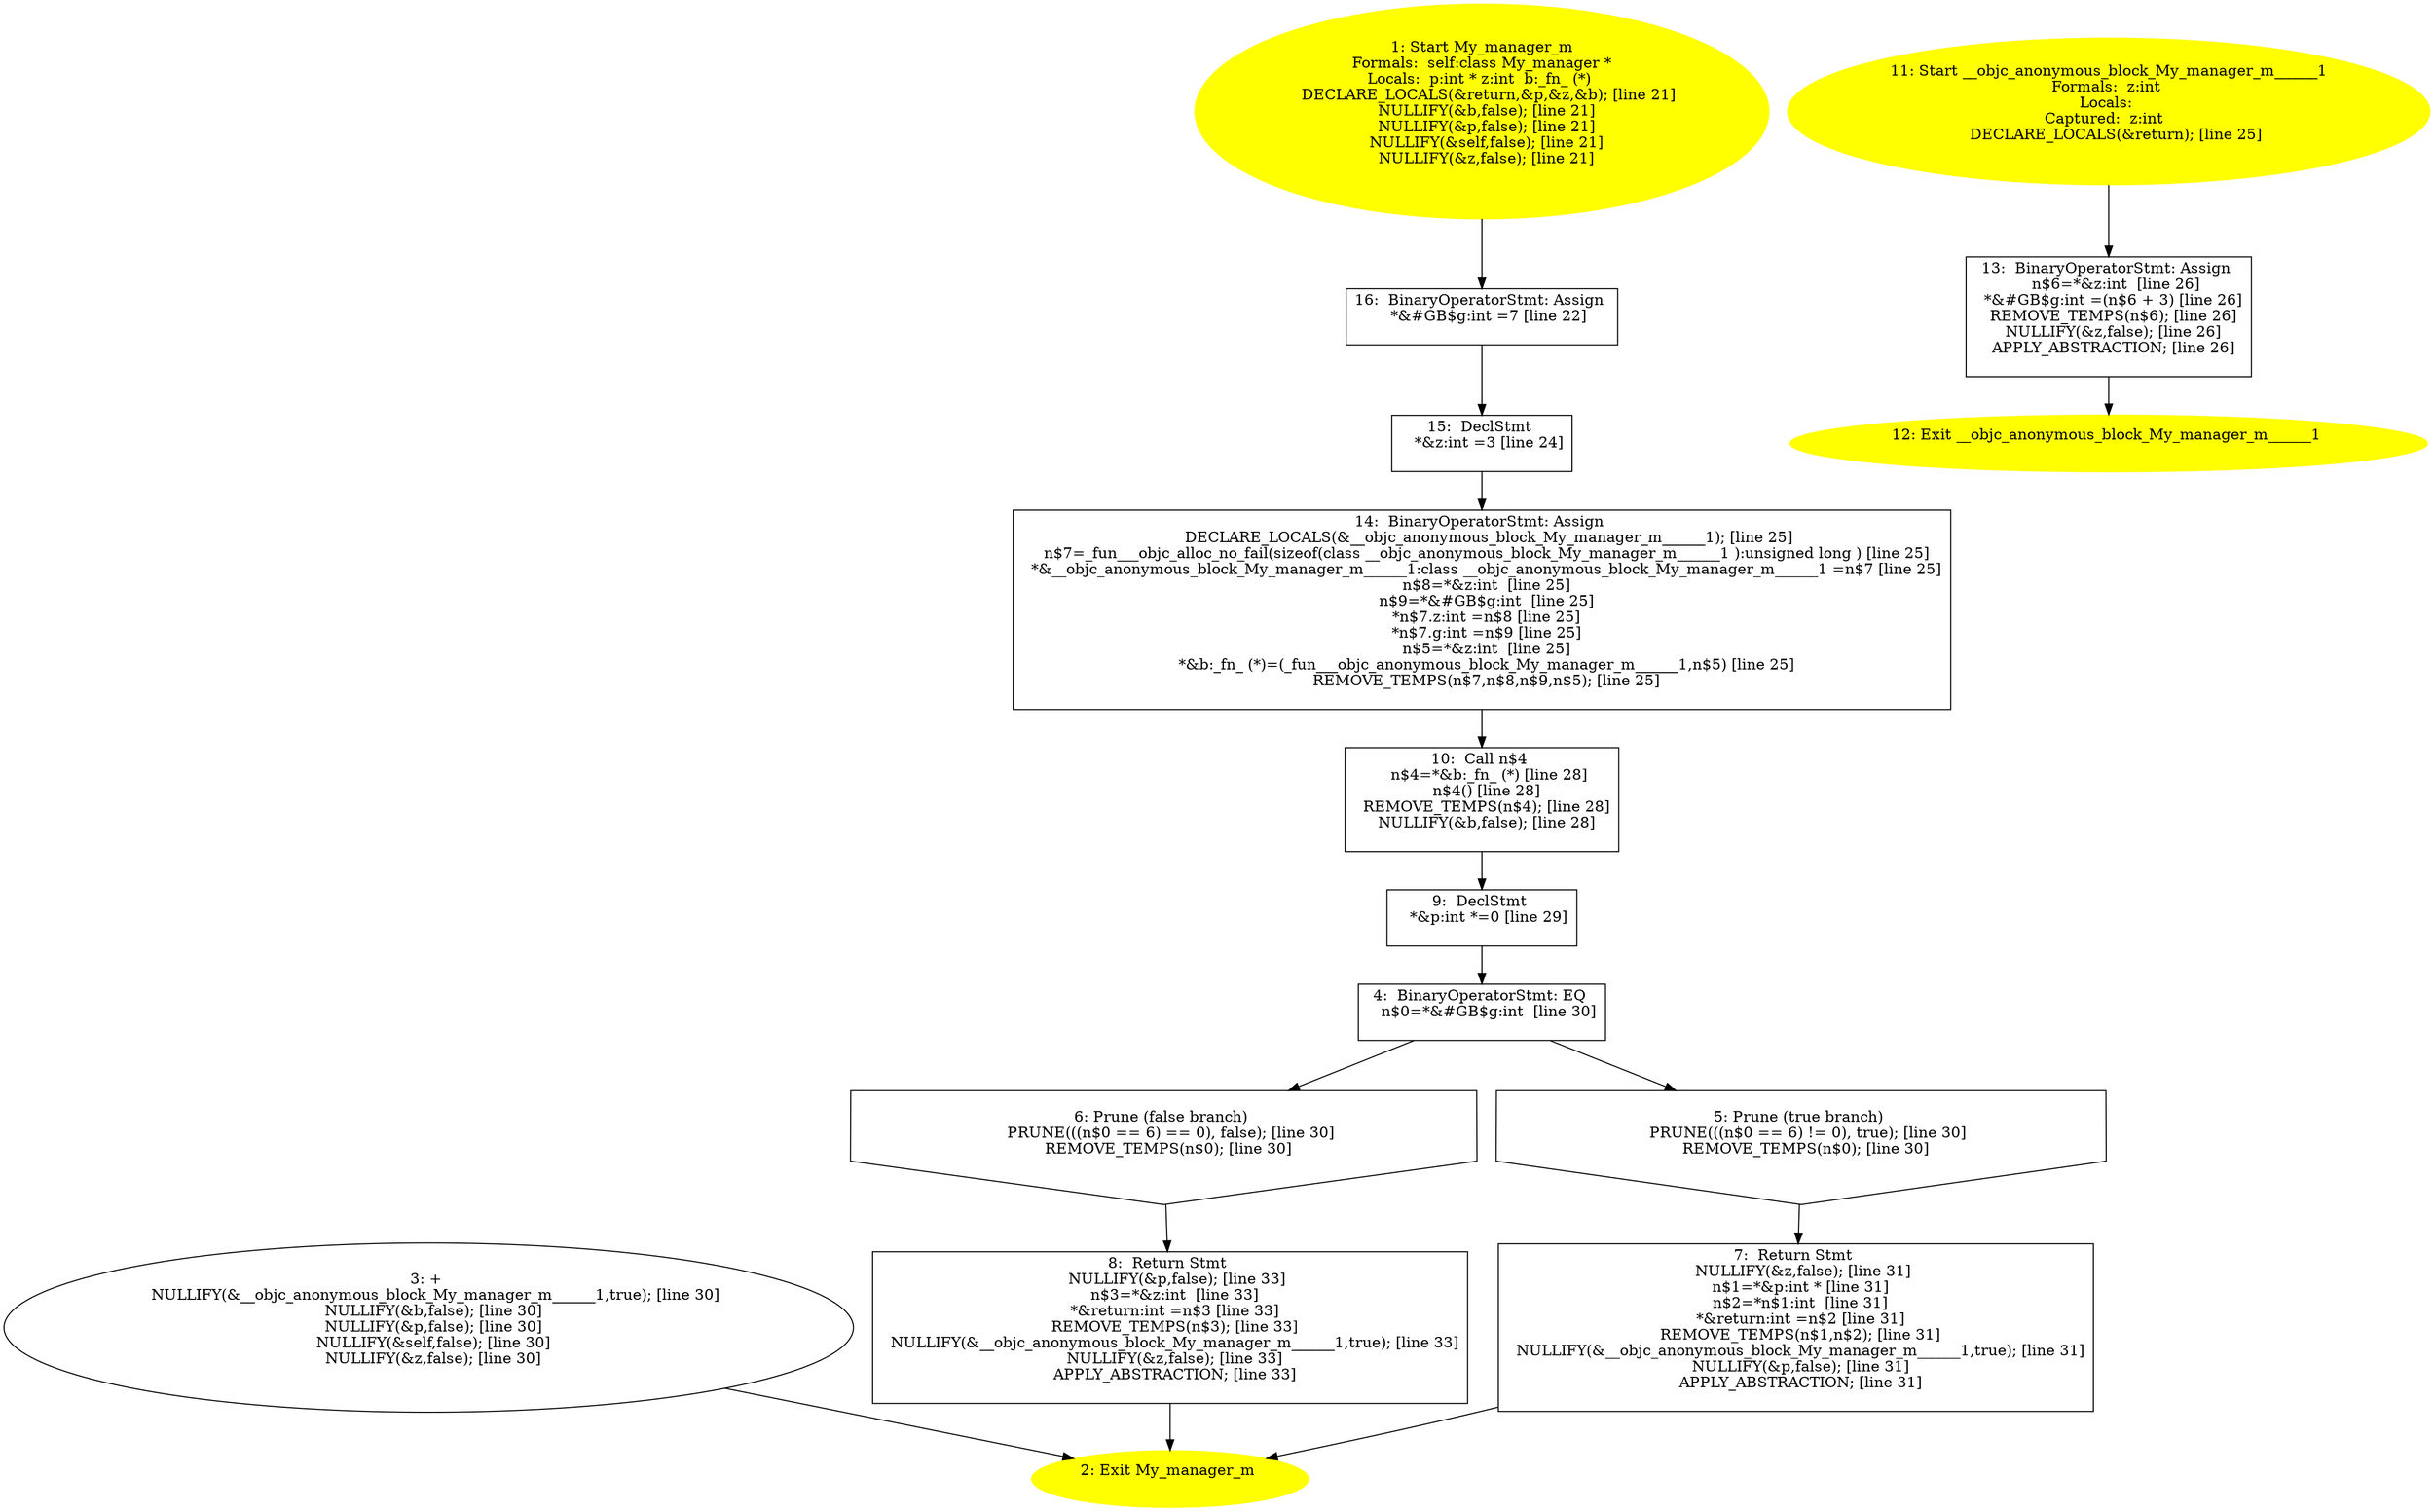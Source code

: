 digraph iCFG {
16 [label="16:  BinaryOperatorStmt: Assign \n   *&#GB$g:int =7 [line 22]\n " shape="box"]
	

	 16 -> 15 ;
15 [label="15:  DeclStmt \n   *&z:int =3 [line 24]\n " shape="box"]
	

	 15 -> 14 ;
14 [label="14:  BinaryOperatorStmt: Assign \n   DECLARE_LOCALS(&__objc_anonymous_block_My_manager_m______1); [line 25]\n  n$7=_fun___objc_alloc_no_fail(sizeof(class __objc_anonymous_block_My_manager_m______1 ):unsigned long ) [line 25]\n  *&__objc_anonymous_block_My_manager_m______1:class __objc_anonymous_block_My_manager_m______1 =n$7 [line 25]\n  n$8=*&z:int  [line 25]\n  n$9=*&#GB$g:int  [line 25]\n  *n$7.z:int =n$8 [line 25]\n  *n$7.g:int =n$9 [line 25]\n  n$5=*&z:int  [line 25]\n  *&b:_fn_ (*)=(_fun___objc_anonymous_block_My_manager_m______1,n$5) [line 25]\n  REMOVE_TEMPS(n$7,n$8,n$9,n$5); [line 25]\n " shape="box"]
	

	 14 -> 10 ;
13 [label="13:  BinaryOperatorStmt: Assign \n   n$6=*&z:int  [line 26]\n  *&#GB$g:int =(n$6 + 3) [line 26]\n  REMOVE_TEMPS(n$6); [line 26]\n  NULLIFY(&z,false); [line 26]\n  APPLY_ABSTRACTION; [line 26]\n " shape="box"]
	

	 13 -> 12 ;
12 [label="12: Exit __objc_anonymous_block_My_manager_m______1 \n  " color=yellow style=filled]
	

11 [label="11: Start __objc_anonymous_block_My_manager_m______1\nFormals:  z:int \nLocals: \nCaptured:  z:int  \n   DECLARE_LOCALS(&return); [line 25]\n " color=yellow style=filled]
	

	 11 -> 13 ;
10 [label="10:  Call n$4 \n   n$4=*&b:_fn_ (*) [line 28]\n  n$4() [line 28]\n  REMOVE_TEMPS(n$4); [line 28]\n  NULLIFY(&b,false); [line 28]\n " shape="box"]
	

	 10 -> 9 ;
9 [label="9:  DeclStmt \n   *&p:int *=0 [line 29]\n " shape="box"]
	

	 9 -> 4 ;
8 [label="8:  Return Stmt \n   NULLIFY(&p,false); [line 33]\n  n$3=*&z:int  [line 33]\n  *&return:int =n$3 [line 33]\n  REMOVE_TEMPS(n$3); [line 33]\n  NULLIFY(&__objc_anonymous_block_My_manager_m______1,true); [line 33]\n  NULLIFY(&z,false); [line 33]\n  APPLY_ABSTRACTION; [line 33]\n " shape="box"]
	

	 8 -> 2 ;
7 [label="7:  Return Stmt \n   NULLIFY(&z,false); [line 31]\n  n$1=*&p:int * [line 31]\n  n$2=*n$1:int  [line 31]\n  *&return:int =n$2 [line 31]\n  REMOVE_TEMPS(n$1,n$2); [line 31]\n  NULLIFY(&__objc_anonymous_block_My_manager_m______1,true); [line 31]\n  NULLIFY(&p,false); [line 31]\n  APPLY_ABSTRACTION; [line 31]\n " shape="box"]
	

	 7 -> 2 ;
6 [label="6: Prune (false branch) \n   PRUNE(((n$0 == 6) == 0), false); [line 30]\n  REMOVE_TEMPS(n$0); [line 30]\n " shape="invhouse"]
	

	 6 -> 8 ;
5 [label="5: Prune (true branch) \n   PRUNE(((n$0 == 6) != 0), true); [line 30]\n  REMOVE_TEMPS(n$0); [line 30]\n " shape="invhouse"]
	

	 5 -> 7 ;
4 [label="4:  BinaryOperatorStmt: EQ \n   n$0=*&#GB$g:int  [line 30]\n " shape="box"]
	

	 4 -> 5 ;
	 4 -> 6 ;
3 [label="3: + \n   NULLIFY(&__objc_anonymous_block_My_manager_m______1,true); [line 30]\n  NULLIFY(&b,false); [line 30]\n  NULLIFY(&p,false); [line 30]\n  NULLIFY(&self,false); [line 30]\n  NULLIFY(&z,false); [line 30]\n " ]
	

	 3 -> 2 ;
2 [label="2: Exit My_manager_m \n  " color=yellow style=filled]
	

1 [label="1: Start My_manager_m\nFormals:  self:class My_manager *\nLocals:  p:int * z:int  b:_fn_ (*) \n   DECLARE_LOCALS(&return,&p,&z,&b); [line 21]\n  NULLIFY(&b,false); [line 21]\n  NULLIFY(&p,false); [line 21]\n  NULLIFY(&self,false); [line 21]\n  NULLIFY(&z,false); [line 21]\n " color=yellow style=filled]
	

	 1 -> 16 ;
}
